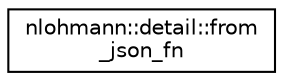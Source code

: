 digraph "Graphical Class Hierarchy"
{
 // LATEX_PDF_SIZE
  edge [fontname="Helvetica",fontsize="10",labelfontname="Helvetica",labelfontsize="10"];
  node [fontname="Helvetica",fontsize="10",shape=record];
  rankdir="LR";
  Node0 [label="nlohmann::detail::from\l_json_fn",height=0.2,width=0.4,color="black", fillcolor="white", style="filled",URL="$d5/d4d/structnlohmann_1_1detail_1_1from__json__fn.html",tooltip=" "];
}
